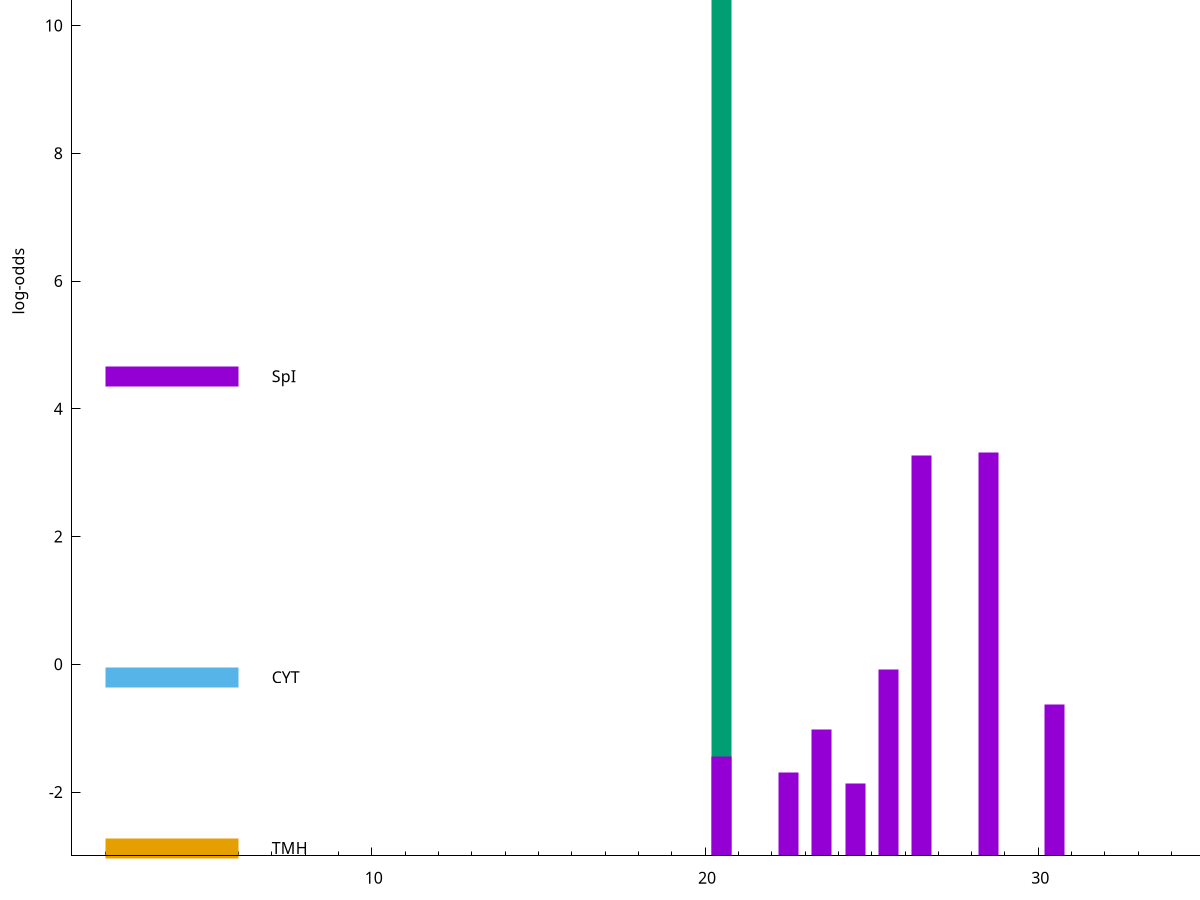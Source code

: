 set title "LipoP predictions for SRR3996255.gff"
set size 2., 1.4
set xrange [1:70] 
set mxtics 10
set yrange [-3:15]
set y2range [0:18]
set ylabel "log-odds"
set term postscript eps color solid "Helvetica" 30
set output "SRR3996255.gff12.eps"
set arrow from 2,13.1628 to 6,13.1628 nohead lt 2 lw 20
set label "SpII" at 7,13.1628
set arrow from 2,4.50957 to 6,4.50957 nohead lt 1 lw 20
set label "SpI" at 7,4.50957
set arrow from 2,-0.200913 to 6,-0.200913 nohead lt 3 lw 20
set label "CYT" at 7,-0.200913
set arrow from 2,-2.87786 to 6,-2.87786 nohead lt 4 lw 20
set label "TMH" at 7,-2.87786
set arrow from 2,13.1628 to 6,13.1628 nohead lt 2 lw 20
set label "SpII" at 7,13.1628
# NOTE: The scores below are the log-odds scores with the threshold
# NOTE: subtracted (a hack to make gnuplot make the histogram all
# NOTE: look nice).
plot "-" axes x1y2 title "" with impulses lt 2 lw 20, "-" axes x1y2 title "" with impulses lt 1 lw 20
20.500000 16.162800
e
28.500000 6.316760
26.500000 6.265900
25.500000 2.911735
30.500000 2.364367
23.500000 1.986010
20.500000 1.558580
22.500000 1.298400
24.500000 1.131710
e
exit
